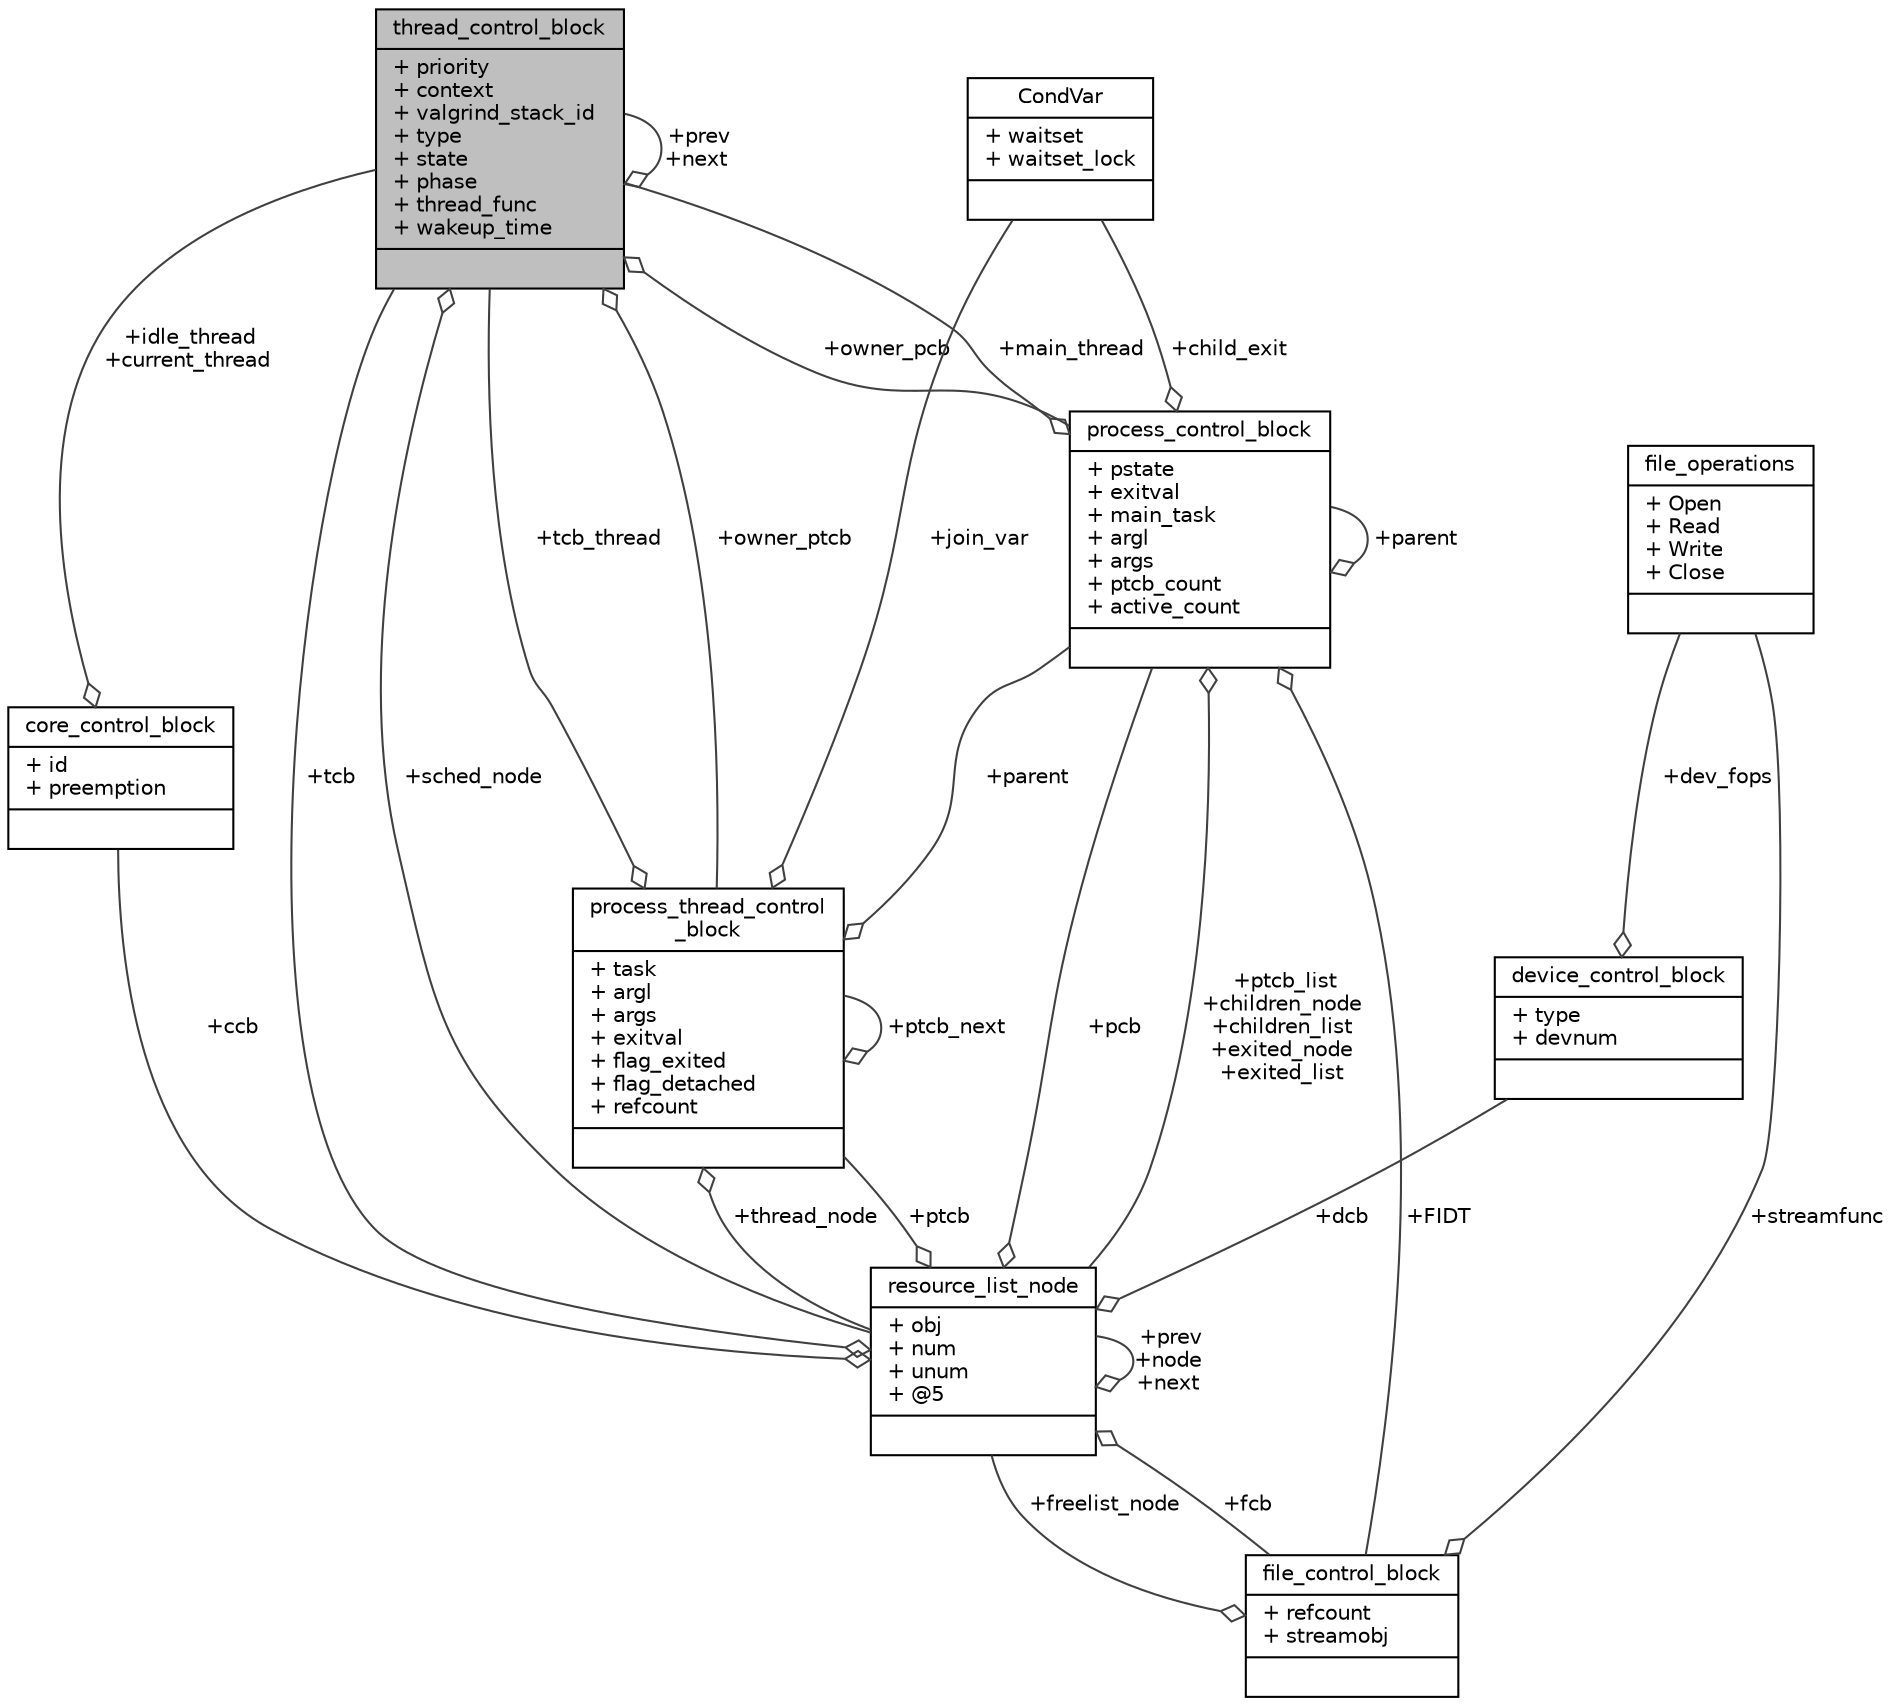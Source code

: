 digraph "thread_control_block"
{
  edge [fontname="Helvetica",fontsize="10",labelfontname="Helvetica",labelfontsize="10"];
  node [fontname="Helvetica",fontsize="10",shape=record];
  Node1 [label="{thread_control_block\n|+ priority\l+ context\l+ valgrind_stack_id\l+ type\l+ state\l+ phase\l+ thread_func\l+ wakeup_time\l|}",height=0.2,width=0.4,color="black", fillcolor="grey75", style="filled", fontcolor="black"];
  Node2 -> Node1 [color="grey25",fontsize="10",style="solid",label=" +owner_pcb" ,arrowhead="odiamond"];
  Node2 [label="{process_control_block\n|+ pstate\l+ exitval\l+ main_task\l+ argl\l+ args\l+ ptcb_count\l+ active_count\l|}",height=0.2,width=0.4,color="black", fillcolor="white", style="filled",URL="$structprocess__control__block.html",tooltip="Process Control Block. "];
  Node3 -> Node2 [color="grey25",fontsize="10",style="solid",label=" +child_exit" ,arrowhead="odiamond"];
  Node3 [label="{CondVar\n|+ waitset\l+ waitset_lock\l|}",height=0.2,width=0.4,color="black", fillcolor="white", style="filled",URL="$structCondVar.html",tooltip="Condition variables. "];
  Node2 -> Node2 [color="grey25",fontsize="10",style="solid",label=" +parent" ,arrowhead="odiamond"];
  Node4 -> Node2 [color="grey25",fontsize="10",style="solid",label=" +ptcb_list\n+children_node\n+children_list\n+exited_node\n+exited_list" ,arrowhead="odiamond"];
  Node4 [label="{resource_list_node\n|+ obj\l+ num\l+ unum\l+ @5\l|}",height=0.2,width=0.4,color="black", fillcolor="white", style="filled",URL="$structresource__list__node.html",tooltip="List node. "];
  Node2 -> Node4 [color="grey25",fontsize="10",style="solid",label=" +pcb" ,arrowhead="odiamond"];
  Node4 -> Node4 [color="grey25",fontsize="10",style="solid",label=" +prev\n+node\n+next" ,arrowhead="odiamond"];
  Node5 -> Node4 [color="grey25",fontsize="10",style="solid",label=" +ccb" ,arrowhead="odiamond"];
  Node5 [label="{core_control_block\n|+ id\l+ preemption\l|}",height=0.2,width=0.4,color="black", fillcolor="white", style="filled",URL="$structcore__control__block.html",tooltip="Core control block. "];
  Node1 -> Node5 [color="grey25",fontsize="10",style="solid",label=" +idle_thread\n+current_thread" ,arrowhead="odiamond"];
  Node6 -> Node4 [color="grey25",fontsize="10",style="solid",label=" +dcb" ,arrowhead="odiamond"];
  Node6 [label="{device_control_block\n|+ type\l+ devnum\l|}",height=0.2,width=0.4,color="black", fillcolor="white", style="filled",URL="$structdevice__control__block.html",tooltip="Device control block. "];
  Node7 -> Node6 [color="grey25",fontsize="10",style="solid",label=" +dev_fops" ,arrowhead="odiamond"];
  Node7 [label="{file_operations\n|+ Open\l+ Read\l+ Write\l+ Close\l|}",height=0.2,width=0.4,color="black", fillcolor="white", style="filled",URL="$structfile__operations.html",tooltip="The device-specific file operations table. "];
  Node8 -> Node4 [color="grey25",fontsize="10",style="solid",label=" +fcb" ,arrowhead="odiamond"];
  Node8 [label="{file_control_block\n|+ refcount\l+ streamobj\l|}",height=0.2,width=0.4,color="black", fillcolor="white", style="filled",URL="$structfile__control__block.html",tooltip="The file control block. "];
  Node4 -> Node8 [color="grey25",fontsize="10",style="solid",label=" +freelist_node" ,arrowhead="odiamond"];
  Node7 -> Node8 [color="grey25",fontsize="10",style="solid",label=" +streamfunc" ,arrowhead="odiamond"];
  Node1 -> Node4 [color="grey25",fontsize="10",style="solid",label=" +tcb" ,arrowhead="odiamond"];
  Node9 -> Node4 [color="grey25",fontsize="10",style="solid",label=" +ptcb" ,arrowhead="odiamond"];
  Node9 [label="{process_thread_control\l_block\n|+ task\l+ argl\l+ args\l+ exitval\l+ flag_exited\l+ flag_detached\l+ refcount\l|}",height=0.2,width=0.4,color="black", fillcolor="white", style="filled",URL="$structprocess__thread__control__block.html",tooltip="The thread control block. "];
  Node3 -> Node9 [color="grey25",fontsize="10",style="solid",label=" +join_var" ,arrowhead="odiamond"];
  Node2 -> Node9 [color="grey25",fontsize="10",style="solid",label=" +parent" ,arrowhead="odiamond"];
  Node4 -> Node9 [color="grey25",fontsize="10",style="solid",label=" +thread_node" ,arrowhead="odiamond"];
  Node1 -> Node9 [color="grey25",fontsize="10",style="solid",label=" +tcb_thread" ,arrowhead="odiamond"];
  Node9 -> Node9 [color="grey25",fontsize="10",style="solid",label=" +ptcb_next" ,arrowhead="odiamond"];
  Node8 -> Node2 [color="grey25",fontsize="10",style="solid",label=" +FIDT" ,arrowhead="odiamond"];
  Node1 -> Node2 [color="grey25",fontsize="10",style="solid",label=" +main_thread" ,arrowhead="odiamond"];
  Node4 -> Node1 [color="grey25",fontsize="10",style="solid",label=" +sched_node" ,arrowhead="odiamond"];
  Node1 -> Node1 [color="grey25",fontsize="10",style="solid",label=" +prev\n+next" ,arrowhead="odiamond"];
  Node9 -> Node1 [color="grey25",fontsize="10",style="solid",label=" +owner_ptcb" ,arrowhead="odiamond"];
}
